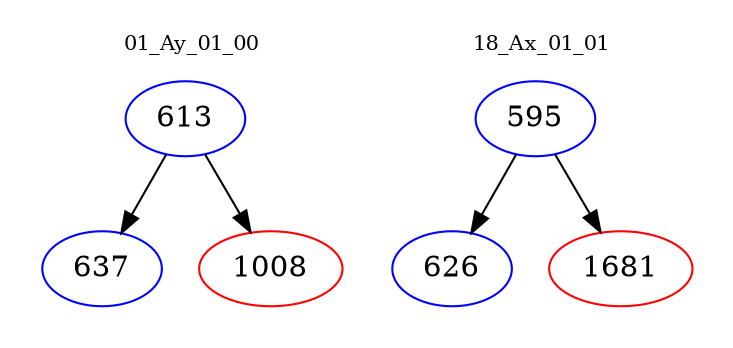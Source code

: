 digraph{
subgraph cluster_0 {
color = white
label = "01_Ay_01_00";
fontsize=10;
T0_613 [label="613", color="blue"]
T0_613 -> T0_637 [color="black"]
T0_637 [label="637", color="blue"]
T0_613 -> T0_1008 [color="black"]
T0_1008 [label="1008", color="red"]
}
subgraph cluster_1 {
color = white
label = "18_Ax_01_01";
fontsize=10;
T1_595 [label="595", color="blue"]
T1_595 -> T1_626 [color="black"]
T1_626 [label="626", color="blue"]
T1_595 -> T1_1681 [color="black"]
T1_1681 [label="1681", color="red"]
}
}
